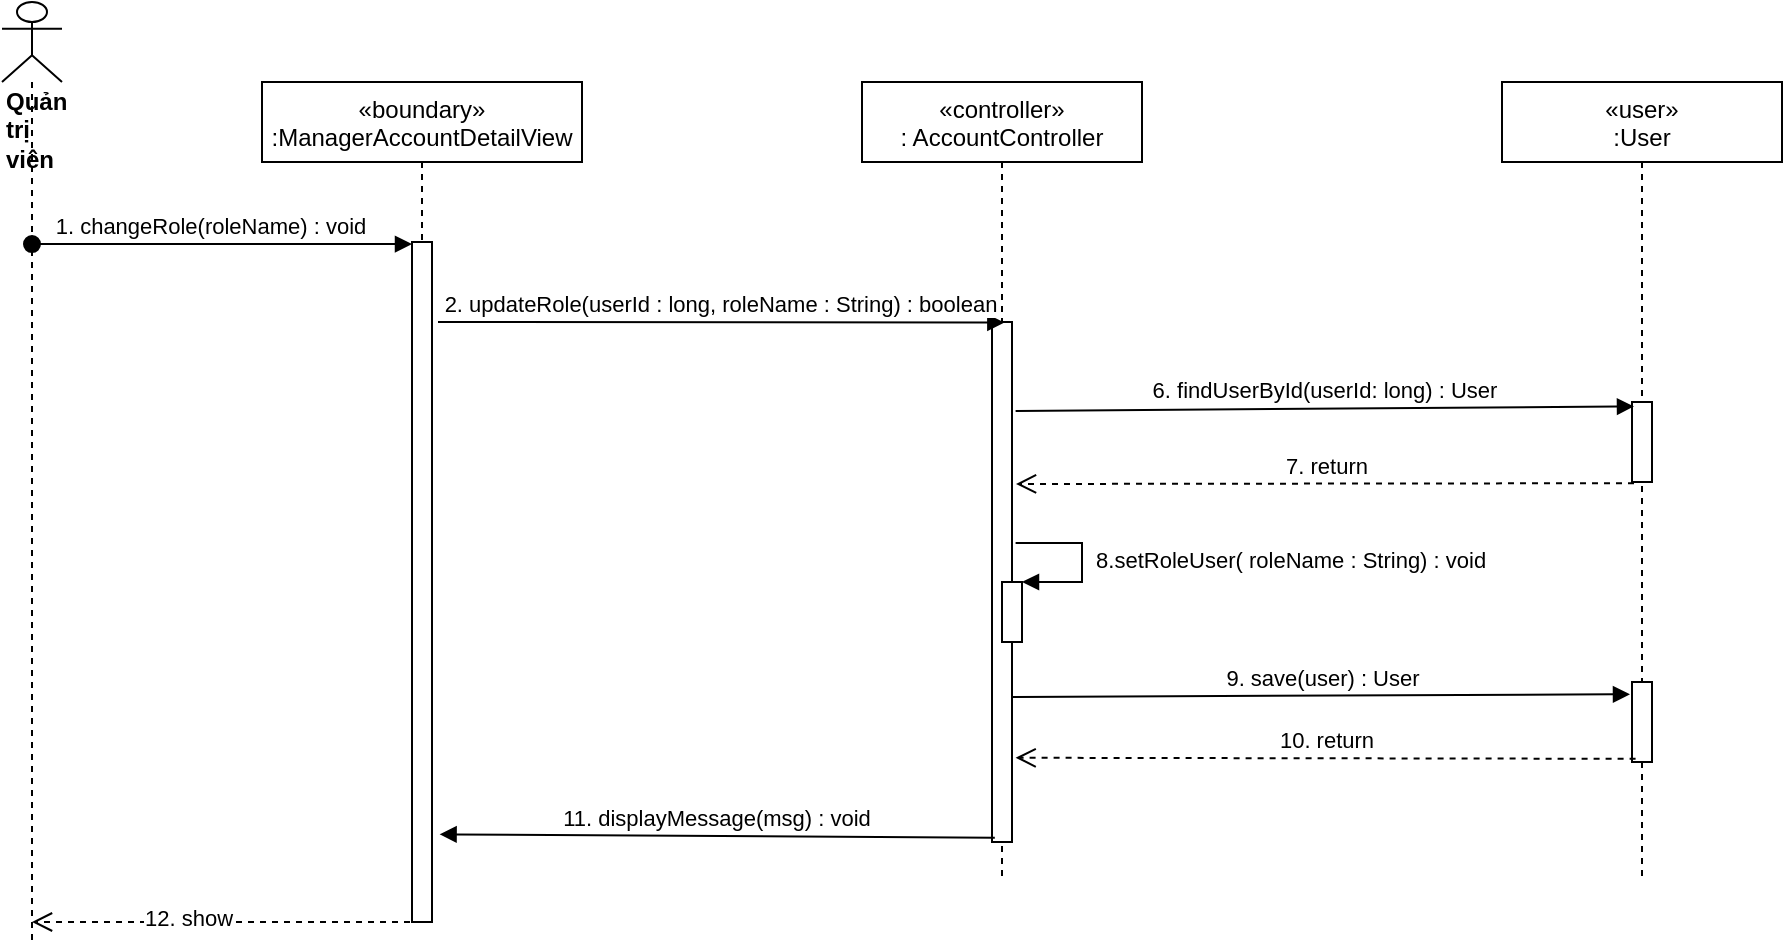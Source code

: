 <mxfile version="14.7.6" type="device"><diagram id="kgpKYQtTHZ0yAKxKKP6v" name="Page-1"><mxGraphModel dx="1038" dy="521" grid="1" gridSize="10" guides="1" tooltips="1" connect="1" arrows="1" fold="1" page="1" pageScale="1" pageWidth="850" pageHeight="1100" math="0" shadow="0"><root><mxCell id="0"/><mxCell id="1" parent="0"/><mxCell id="jk9_rW4U4wYlGhrvDDTP-3" value="«controller»&#10;: AccountController" style="shape=umlLifeline;perimeter=lifelinePerimeter;container=1;collapsible=0;recursiveResize=0;rounded=0;shadow=0;strokeWidth=1;" parent="1" vertex="1"><mxGeometry x="750" y="80" width="140" height="400" as="geometry"/></mxCell><mxCell id="jk9_rW4U4wYlGhrvDDTP-4" value="" style="points=[];perimeter=orthogonalPerimeter;rounded=0;shadow=0;strokeWidth=1;" parent="jk9_rW4U4wYlGhrvDDTP-3" vertex="1"><mxGeometry x="65" y="120" width="10" height="260" as="geometry"/></mxCell><mxCell id="jk9_rW4U4wYlGhrvDDTP-5" value="&lt;div&gt;&lt;b&gt;Quản trị viên&lt;/b&gt;&lt;/div&gt;" style="shape=umlLifeline;participant=umlActor;perimeter=lifelinePerimeter;whiteSpace=wrap;html=1;container=1;collapsible=0;recursiveResize=0;verticalAlign=top;spacingTop=36;outlineConnect=0;align=left;size=40;" parent="1" vertex="1"><mxGeometry x="320" y="40" width="30" height="470" as="geometry"/></mxCell><mxCell id="jk9_rW4U4wYlGhrvDDTP-6" value="1. changeRole(roleName) : void" style="verticalAlign=bottom;startArrow=oval;endArrow=block;startSize=8;shadow=0;strokeWidth=1;entryX=0;entryY=0.003;entryDx=0;entryDy=0;entryPerimeter=0;" parent="1" source="jk9_rW4U4wYlGhrvDDTP-5" target="jk9_rW4U4wYlGhrvDDTP-19" edge="1"><mxGeometry x="-0.06" relative="1" as="geometry"><mxPoint x="100" y="170" as="sourcePoint"/><mxPoint as="offset"/><mxPoint x="309.5" y="160.72" as="targetPoint"/></mxGeometry></mxCell><mxCell id="jk9_rW4U4wYlGhrvDDTP-9" value="2. updateRole(userId : long, roleName : String) : boolean" style="html=1;verticalAlign=bottom;endArrow=block;entryX=0.617;entryY=0.001;entryDx=0;entryDy=0;entryPerimeter=0;" parent="1" target="jk9_rW4U4wYlGhrvDDTP-4" edge="1"><mxGeometry width="80" relative="1" as="geometry"><mxPoint x="538" y="200" as="sourcePoint"/><mxPoint x="500" y="210" as="targetPoint"/></mxGeometry></mxCell><mxCell id="jk9_rW4U4wYlGhrvDDTP-14" value="«user»&#10;:User" style="shape=umlLifeline;perimeter=lifelinePerimeter;container=1;collapsible=0;recursiveResize=0;rounded=0;shadow=0;strokeWidth=1;" parent="1" vertex="1"><mxGeometry x="1070" y="80" width="140" height="400" as="geometry"/></mxCell><mxCell id="jk9_rW4U4wYlGhrvDDTP-15" value="" style="points=[];perimeter=orthogonalPerimeter;rounded=0;shadow=0;strokeWidth=1;" parent="jk9_rW4U4wYlGhrvDDTP-14" vertex="1"><mxGeometry x="65" y="160" width="10" height="40" as="geometry"/></mxCell><mxCell id="jk9_rW4U4wYlGhrvDDTP-26" value="" style="html=1;points=[];perimeter=orthogonalPerimeter;" parent="jk9_rW4U4wYlGhrvDDTP-14" vertex="1"><mxGeometry x="65" y="300" width="10" height="40" as="geometry"/></mxCell><mxCell id="jk9_rW4U4wYlGhrvDDTP-16" value="6. findUserById(userId: long) : User" style="html=1;verticalAlign=bottom;endArrow=block;entryX=0.1;entryY=0.055;entryDx=0;entryDy=0;entryPerimeter=0;exitX=1.18;exitY=0.171;exitDx=0;exitDy=0;exitPerimeter=0;" parent="1" source="jk9_rW4U4wYlGhrvDDTP-4" target="jk9_rW4U4wYlGhrvDDTP-15" edge="1"><mxGeometry width="80" relative="1" as="geometry"><mxPoint x="830" y="242" as="sourcePoint"/><mxPoint x="1010" y="239" as="targetPoint"/></mxGeometry></mxCell><mxCell id="jk9_rW4U4wYlGhrvDDTP-17" value="7. return" style="html=1;verticalAlign=bottom;endArrow=open;dashed=1;endSize=8;exitX=0.1;exitY=1.015;exitDx=0;exitDy=0;exitPerimeter=0;" parent="1" source="jk9_rW4U4wYlGhrvDDTP-15" edge="1"><mxGeometry relative="1" as="geometry"><mxPoint x="790" y="300" as="sourcePoint"/><mxPoint x="827" y="281" as="targetPoint"/></mxGeometry></mxCell><mxCell id="jk9_rW4U4wYlGhrvDDTP-18" value="«boundary»&#10;:ManagerAccountDetailView" style="shape=umlLifeline;perimeter=lifelinePerimeter;container=1;collapsible=0;recursiveResize=0;rounded=0;shadow=0;strokeWidth=1;" parent="1" vertex="1"><mxGeometry x="450" y="80" width="160" height="420" as="geometry"/></mxCell><mxCell id="jk9_rW4U4wYlGhrvDDTP-19" value="" style="points=[];perimeter=orthogonalPerimeter;rounded=0;shadow=0;strokeWidth=1;" parent="jk9_rW4U4wYlGhrvDDTP-18" vertex="1"><mxGeometry x="75" y="80" width="10" height="340" as="geometry"/></mxCell><mxCell id="jk9_rW4U4wYlGhrvDDTP-25" value="9. save(user) : User" style="html=1;verticalAlign=bottom;endArrow=block;exitX=1.02;exitY=0.721;exitDx=0;exitDy=0;exitPerimeter=0;entryX=-0.1;entryY=0.153;entryDx=0;entryDy=0;entryPerimeter=0;" parent="1" source="jk9_rW4U4wYlGhrvDDTP-4" target="jk9_rW4U4wYlGhrvDDTP-26" edge="1"><mxGeometry width="80" relative="1" as="geometry"><mxPoint x="1134" y="372.9" as="sourcePoint"/><mxPoint x="1070" y="370" as="targetPoint"/></mxGeometry></mxCell><mxCell id="jk9_rW4U4wYlGhrvDDTP-27" value="10. return" style="html=1;verticalAlign=bottom;endArrow=open;dashed=1;endSize=8;exitX=0.18;exitY=0.96;exitDx=0;exitDy=0;exitPerimeter=0;entryX=1.18;entryY=0.838;entryDx=0;entryDy=0;entryPerimeter=0;" parent="1" source="jk9_rW4U4wYlGhrvDDTP-26" target="jk9_rW4U4wYlGhrvDDTP-4" edge="1"><mxGeometry relative="1" as="geometry"><mxPoint x="1070" y="370" as="sourcePoint"/><mxPoint x="840" y="418" as="targetPoint"/></mxGeometry></mxCell><mxCell id="jk9_rW4U4wYlGhrvDDTP-28" value="" style="html=1;points=[];perimeter=orthogonalPerimeter;" parent="1" vertex="1"><mxGeometry x="820" y="330" width="10" height="30" as="geometry"/></mxCell><mxCell id="jk9_rW4U4wYlGhrvDDTP-29" value="&amp;nbsp;8.setRoleUser( roleName : String) : void" style="edgeStyle=orthogonalEdgeStyle;html=1;align=left;spacingLeft=2;endArrow=block;rounded=0;entryX=1;entryY=0;exitX=1.18;exitY=0.425;exitDx=0;exitDy=0;exitPerimeter=0;" parent="1" target="jk9_rW4U4wYlGhrvDDTP-28" edge="1" source="jk9_rW4U4wYlGhrvDDTP-4"><mxGeometry relative="1" as="geometry"><mxPoint x="830" y="311" as="sourcePoint"/><Array as="points"><mxPoint x="860" y="311"/><mxPoint x="860" y="330"/></Array></mxGeometry></mxCell><mxCell id="hWSk0q09HO2-_Mctsgp5-2" value="" style="html=1;verticalAlign=bottom;endArrow=open;dashed=1;endSize=8;exitX=0.5;exitY=1;exitDx=0;exitDy=0;exitPerimeter=0;" parent="1" source="jk9_rW4U4wYlGhrvDDTP-19" target="jk9_rW4U4wYlGhrvDDTP-5" edge="1"><mxGeometry relative="1" as="geometry"><mxPoint x="850" y="320" as="sourcePoint"/><mxPoint x="340" y="330" as="targetPoint"/></mxGeometry></mxCell><mxCell id="XTex6BtzUwdC9qIrdqzz-3" value="12. show" style="edgeLabel;html=1;align=center;verticalAlign=middle;resizable=0;points=[];" vertex="1" connectable="0" parent="hWSk0q09HO2-_Mctsgp5-2"><mxGeometry x="0.199" y="-2" relative="1" as="geometry"><mxPoint as="offset"/></mxGeometry></mxCell><mxCell id="XTex6BtzUwdC9qIrdqzz-1" value="11. displayMessage(msg) : void" style="html=1;verticalAlign=bottom;endArrow=block;exitX=0.14;exitY=0.992;exitDx=0;exitDy=0;exitPerimeter=0;entryX=1.38;entryY=0.871;entryDx=0;entryDy=0;entryPerimeter=0;" edge="1" parent="1" source="jk9_rW4U4wYlGhrvDDTP-4" target="jk9_rW4U4wYlGhrvDDTP-19"><mxGeometry width="80" relative="1" as="geometry"><mxPoint x="680" y="370" as="sourcePoint"/><mxPoint x="630" y="370" as="targetPoint"/></mxGeometry></mxCell></root></mxGraphModel></diagram></mxfile>